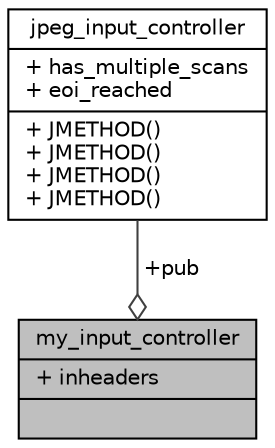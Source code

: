 digraph "my_input_controller"
{
 // INTERACTIVE_SVG=YES
  edge [fontname="Helvetica",fontsize="10",labelfontname="Helvetica",labelfontsize="10"];
  node [fontname="Helvetica",fontsize="10",shape=record];
  Node1 [label="{my_input_controller\n|+ inheaders\l|}",height=0.2,width=0.4,color="black", fillcolor="grey75", style="filled", fontcolor="black"];
  Node2 -> Node1 [color="grey25",fontsize="10",style="solid",label=" +pub" ,arrowhead="odiamond",fontname="Helvetica"];
  Node2 [label="{jpeg_input_controller\n|+ has_multiple_scans\l+ eoi_reached\l|+ JMETHOD()\l+ JMETHOD()\l+ JMETHOD()\l+ JMETHOD()\l}",height=0.2,width=0.4,color="black", fillcolor="white", style="filled",URL="$structjpeg__input__controller.html"];
}
